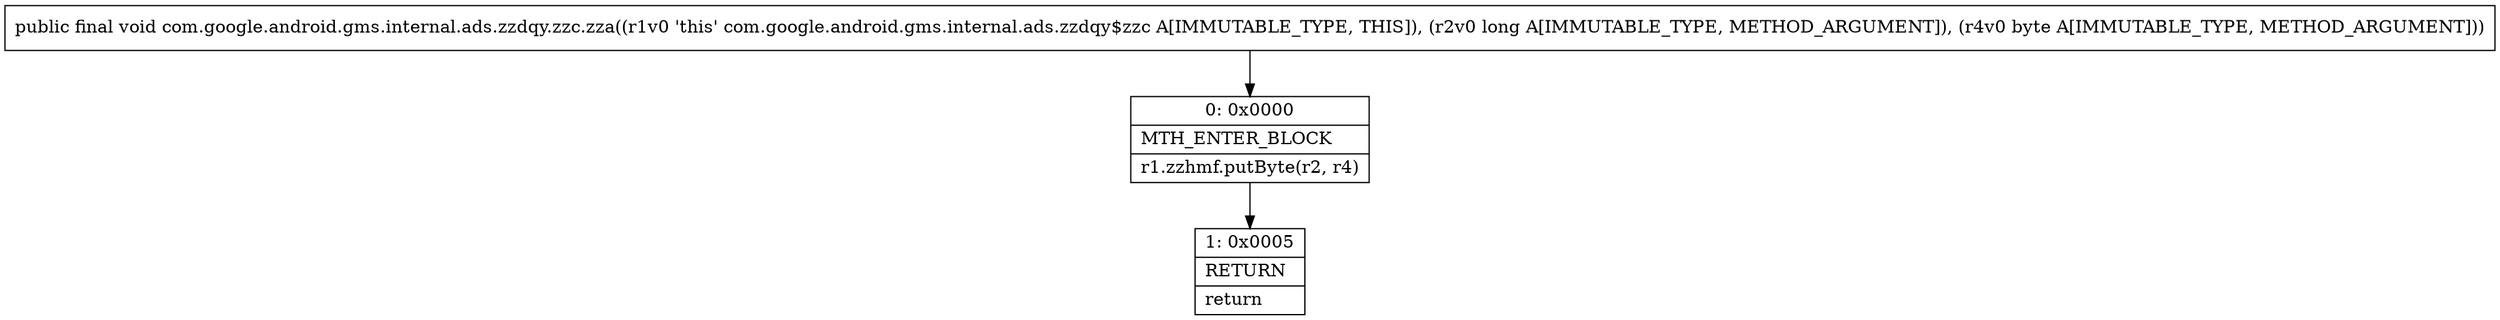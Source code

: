 digraph "CFG forcom.google.android.gms.internal.ads.zzdqy.zzc.zza(JB)V" {
Node_0 [shape=record,label="{0\:\ 0x0000|MTH_ENTER_BLOCK\l|r1.zzhmf.putByte(r2, r4)\l}"];
Node_1 [shape=record,label="{1\:\ 0x0005|RETURN\l|return\l}"];
MethodNode[shape=record,label="{public final void com.google.android.gms.internal.ads.zzdqy.zzc.zza((r1v0 'this' com.google.android.gms.internal.ads.zzdqy$zzc A[IMMUTABLE_TYPE, THIS]), (r2v0 long A[IMMUTABLE_TYPE, METHOD_ARGUMENT]), (r4v0 byte A[IMMUTABLE_TYPE, METHOD_ARGUMENT])) }"];
MethodNode -> Node_0;
Node_0 -> Node_1;
}

